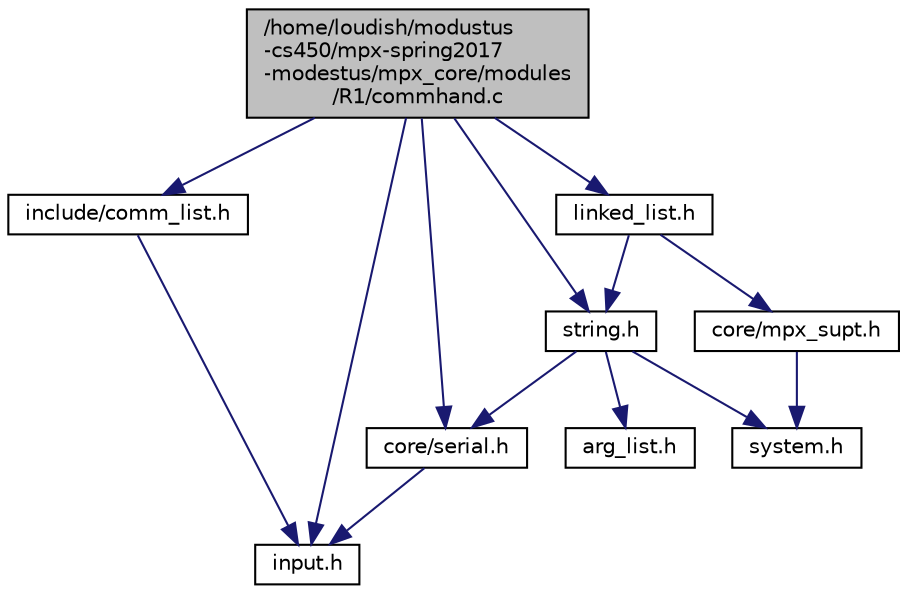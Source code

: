 digraph "/home/loudish/modustus-cs450/mpx-spring2017-modestus/mpx_core/modules/R1/commhand.c"
{
  edge [fontname="Helvetica",fontsize="10",labelfontname="Helvetica",labelfontsize="10"];
  node [fontname="Helvetica",fontsize="10",shape=record];
  Node1 [label="/home/loudish/modustus\l-cs450/mpx-spring2017\l-modestus/mpx_core/modules\l/R1/commhand.c",height=0.2,width=0.4,color="black", fillcolor="grey75", style="filled", fontcolor="black"];
  Node1 -> Node2 [color="midnightblue",fontsize="10",style="solid",fontname="Helvetica"];
  Node2 [label="core/serial.h",height=0.2,width=0.4,color="black", fillcolor="white", style="filled",URL="$serial_8h.html"];
  Node2 -> Node3 [color="midnightblue",fontsize="10",style="solid",fontname="Helvetica"];
  Node3 [label="input.h",height=0.2,width=0.4,color="black", fillcolor="white", style="filled",URL="$input_8h.html"];
  Node1 -> Node3 [color="midnightblue",fontsize="10",style="solid",fontname="Helvetica"];
  Node1 -> Node4 [color="midnightblue",fontsize="10",style="solid",fontname="Helvetica"];
  Node4 [label="string.h",height=0.2,width=0.4,color="black", fillcolor="white", style="filled",URL="$string_8h.html"];
  Node4 -> Node5 [color="midnightblue",fontsize="10",style="solid",fontname="Helvetica"];
  Node5 [label="system.h",height=0.2,width=0.4,color="black", fillcolor="white", style="filled",URL="$system_8h.html"];
  Node4 -> Node6 [color="midnightblue",fontsize="10",style="solid",fontname="Helvetica"];
  Node6 [label="arg_list.h",height=0.2,width=0.4,color="black", fillcolor="white", style="filled",URL="$arg__list_8h.html"];
  Node4 -> Node2 [color="midnightblue",fontsize="10",style="solid",fontname="Helvetica"];
  Node1 -> Node7 [color="midnightblue",fontsize="10",style="solid",fontname="Helvetica"];
  Node7 [label="include/comm_list.h",height=0.2,width=0.4,color="black", fillcolor="white", style="filled",URL="$comm__list_8h.html"];
  Node7 -> Node3 [color="midnightblue",fontsize="10",style="solid",fontname="Helvetica"];
  Node1 -> Node8 [color="midnightblue",fontsize="10",style="solid",fontname="Helvetica"];
  Node8 [label="linked_list.h",height=0.2,width=0.4,color="black", fillcolor="white", style="filled",URL="$linked__list_8h.html"];
  Node8 -> Node4 [color="midnightblue",fontsize="10",style="solid",fontname="Helvetica"];
  Node8 -> Node9 [color="midnightblue",fontsize="10",style="solid",fontname="Helvetica"];
  Node9 [label="core/mpx_supt.h",height=0.2,width=0.4,color="black", fillcolor="white", style="filled",URL="$mpx__supt_8h.html"];
  Node9 -> Node5 [color="midnightblue",fontsize="10",style="solid",fontname="Helvetica"];
}
